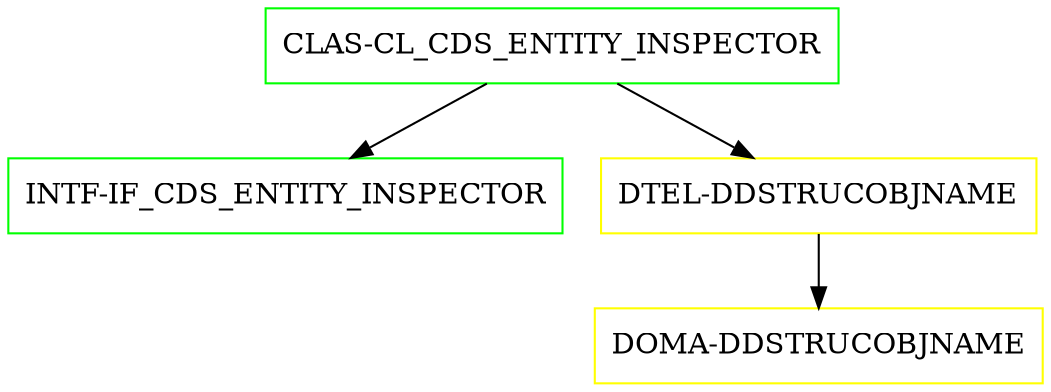 digraph G {
  "CLAS-CL_CDS_ENTITY_INSPECTOR" [shape=box,color=green];
  "INTF-IF_CDS_ENTITY_INSPECTOR" [shape=box,color=green,URL="./INTF_IF_CDS_ENTITY_INSPECTOR.html"];
  "DTEL-DDSTRUCOBJNAME" [shape=box,color=yellow,URL="./DTEL_DDSTRUCOBJNAME.html"];
  "DOMA-DDSTRUCOBJNAME" [shape=box,color=yellow,URL="./DOMA_DDSTRUCOBJNAME.html"];
  "CLAS-CL_CDS_ENTITY_INSPECTOR" -> "DTEL-DDSTRUCOBJNAME";
  "CLAS-CL_CDS_ENTITY_INSPECTOR" -> "INTF-IF_CDS_ENTITY_INSPECTOR";
  "DTEL-DDSTRUCOBJNAME" -> "DOMA-DDSTRUCOBJNAME";
}
